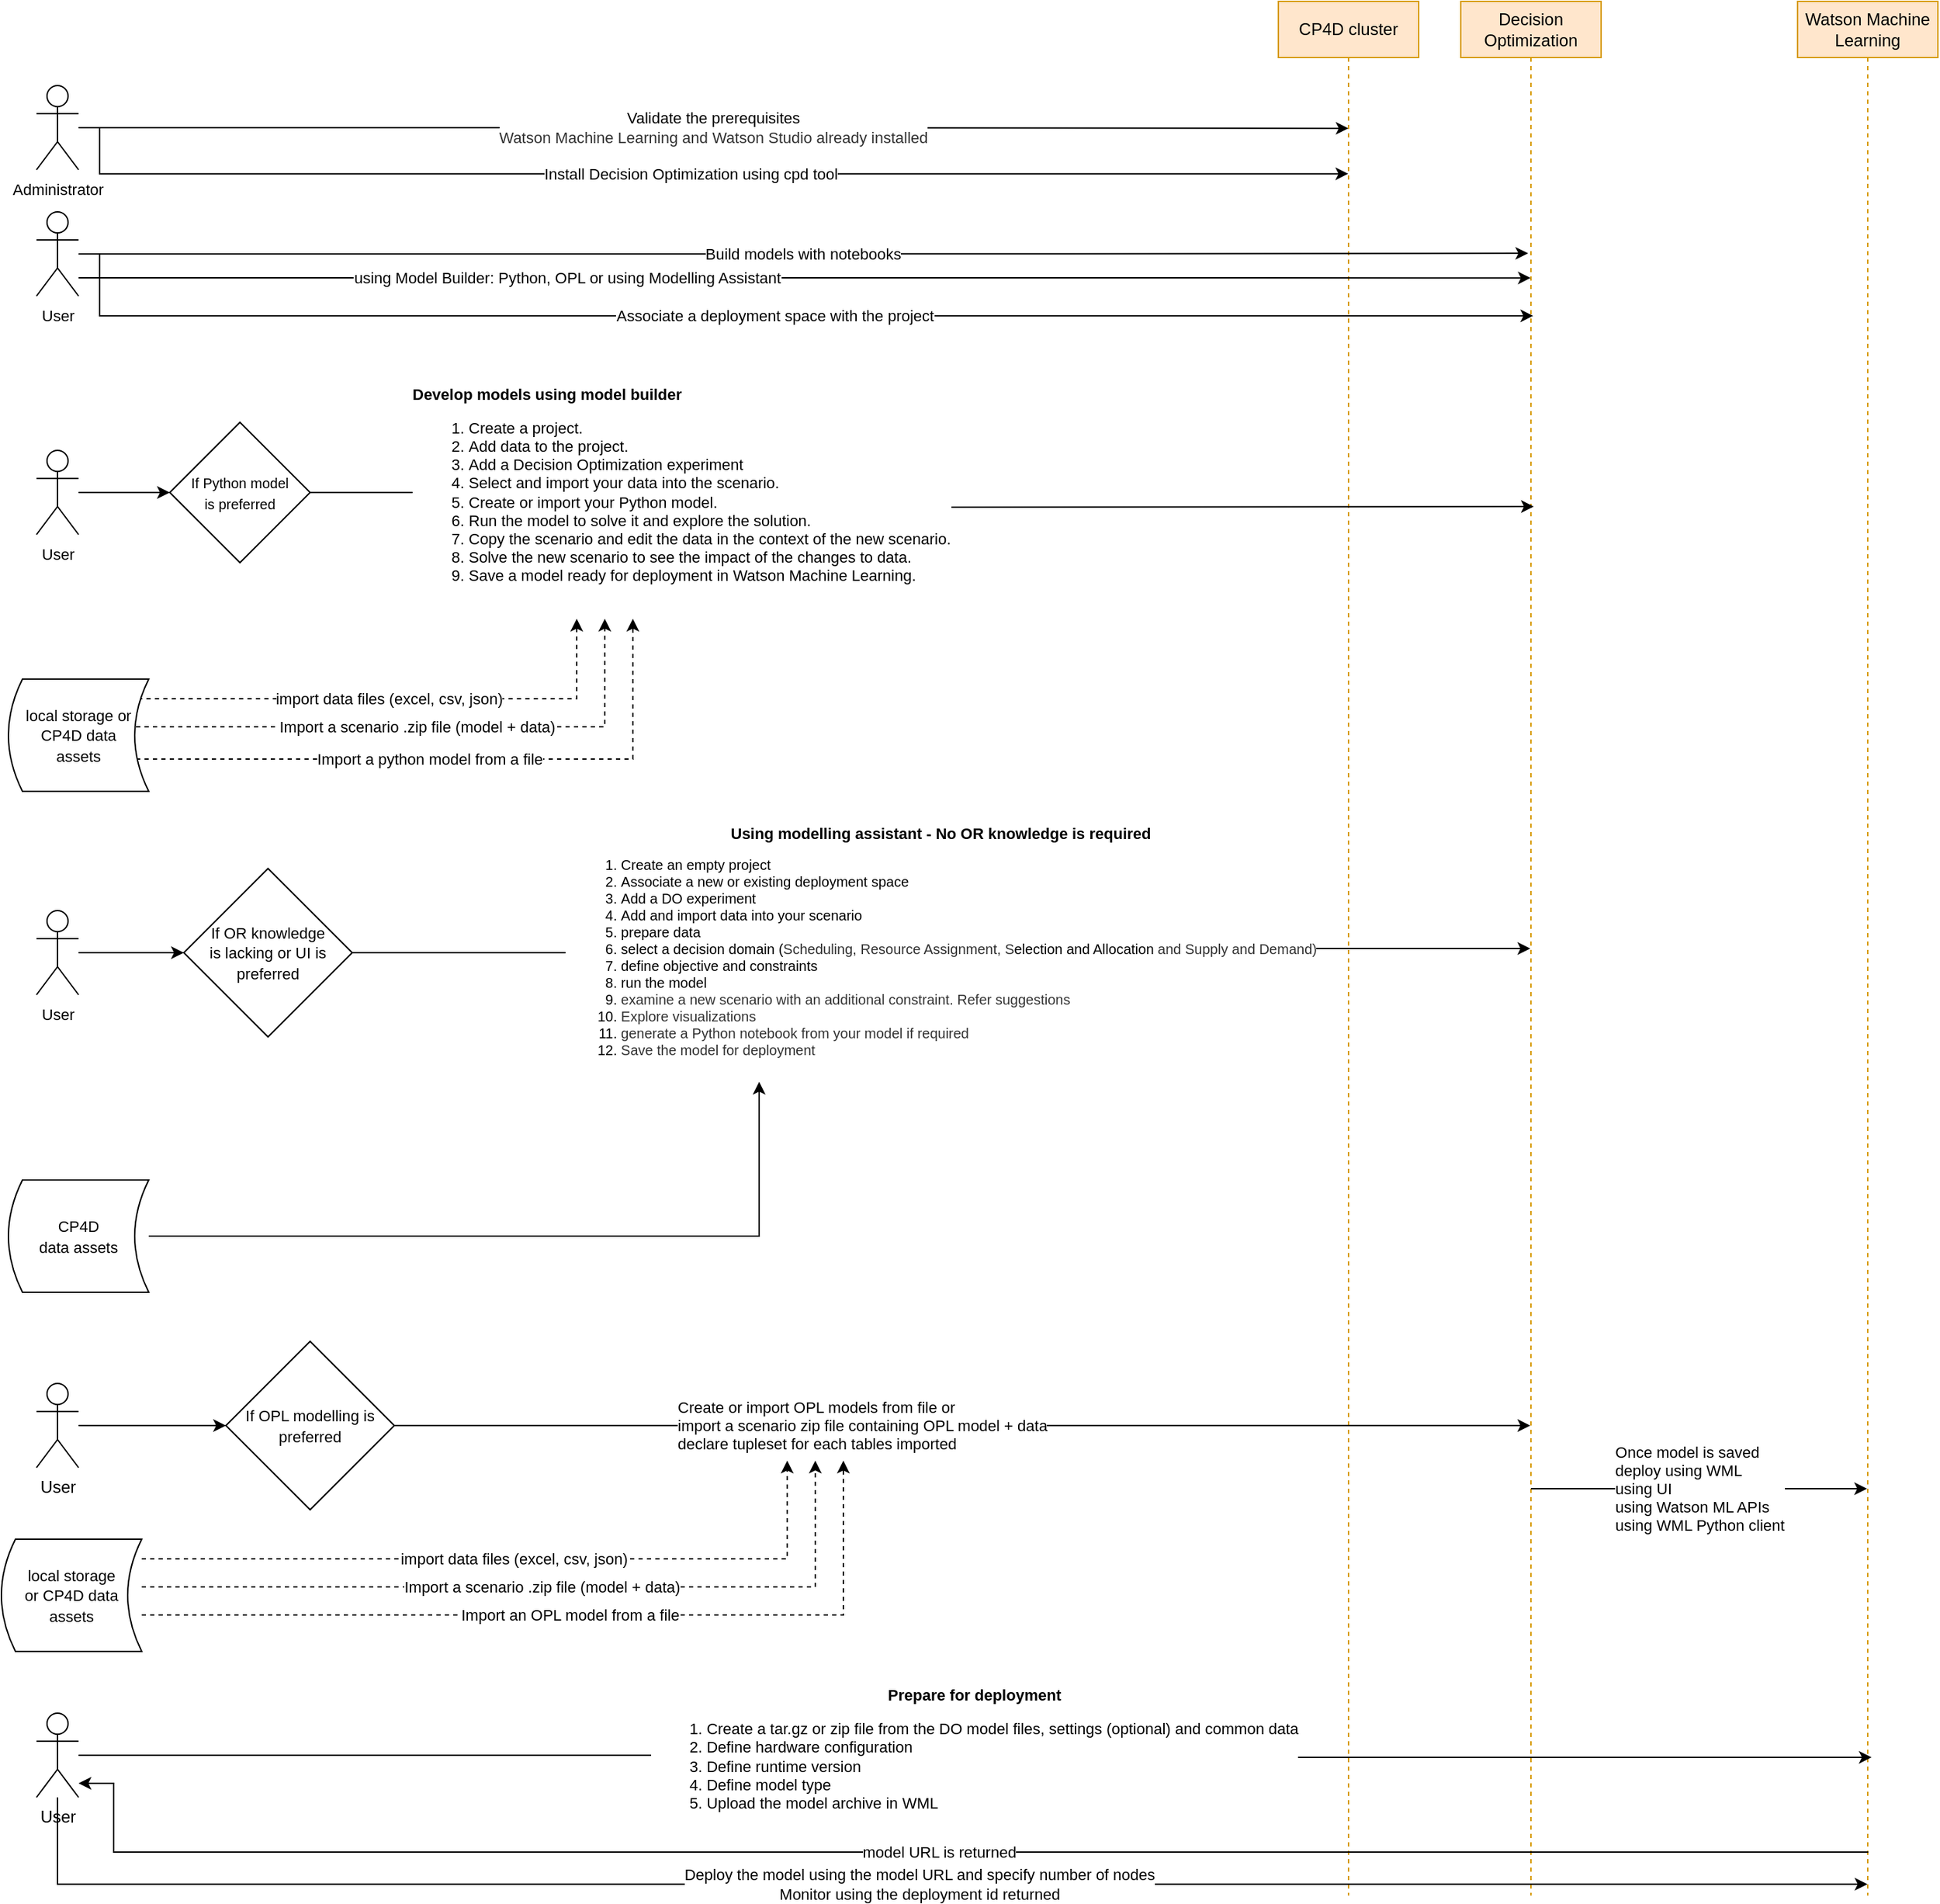 <mxfile version="13.4.3" type="github">
  <diagram id="A9qVFweSYa7ZatIyQetM" name="Page-1">
    <mxGraphModel dx="-16" dy="432" grid="1" gridSize="10" guides="1" tooltips="1" connect="1" arrows="1" fold="1" page="1" pageScale="1" pageWidth="850" pageHeight="1100" math="0" shadow="0">
      <root>
        <mxCell id="0" />
        <mxCell id="1" parent="0" />
        <mxCell id="YG3Tn6ta5WFFAVIdYNT1-1" value="Decision Optimization" style="shape=umlLifeline;perimeter=lifelinePerimeter;whiteSpace=wrap;html=1;container=1;collapsible=0;recursiveResize=0;outlineConnect=0;fillColor=#ffe6cc;strokeColor=#d79b00;" vertex="1" parent="1">
          <mxGeometry x="2350" y="40" width="100" height="1350" as="geometry" />
        </mxCell>
        <mxCell id="YG3Tn6ta5WFFAVIdYNT1-4" value="&lt;font style=&quot;font-size: 11px&quot;&gt;Validate the prerequisites&lt;br&gt;&lt;font style=&quot;font-size: 11px&quot;&gt;&lt;span style=&quot;margin: 0px ; padding: 0px ; border: 0px ; vertical-align: baseline ; color: rgb(50 , 50 , 50)&quot;&gt;&lt;span class=&quot;keyword&quot; style=&quot;margin: 0px ; padding: 0px ; border: 0px ; vertical-align: baseline&quot;&gt;Watson Machine Learning&lt;/span&gt;&lt;/span&gt;&lt;span style=&quot;color: rgb(50 , 50 , 50)&quot;&gt;&amp;nbsp;and&amp;nbsp;&lt;/span&gt;&lt;span style=&quot;margin: 0px ; padding: 0px ; border: 0px ; vertical-align: baseline ; color: rgb(50 , 50 , 50)&quot;&gt;Watson Studio&lt;/span&gt;&lt;span style=&quot;color: rgb(50 , 50 , 50)&quot;&gt;&amp;nbsp;already installed&lt;/span&gt;&lt;/font&gt;&lt;/font&gt;" style="edgeStyle=orthogonalEdgeStyle;rounded=0;orthogonalLoop=1;jettySize=auto;html=1;entryX=0.5;entryY=0.067;entryDx=0;entryDy=0;entryPerimeter=0;" edge="1" parent="1" source="YG3Tn6ta5WFFAVIdYNT1-2" target="YG3Tn6ta5WFFAVIdYNT1-3">
          <mxGeometry relative="1" as="geometry" />
        </mxCell>
        <mxCell id="YG3Tn6ta5WFFAVIdYNT1-6" value="Install Decision Optimization using cpd tool" style="edgeStyle=orthogonalEdgeStyle;rounded=0;orthogonalLoop=1;jettySize=auto;html=1;entryX=0.498;entryY=0.091;entryDx=0;entryDy=0;entryPerimeter=0;" edge="1" parent="1" source="YG3Tn6ta5WFFAVIdYNT1-2" target="YG3Tn6ta5WFFAVIdYNT1-3">
          <mxGeometry relative="1" as="geometry">
            <Array as="points">
              <mxPoint x="1380" y="130" />
              <mxPoint x="1380" y="163" />
            </Array>
          </mxGeometry>
        </mxCell>
        <mxCell id="YG3Tn6ta5WFFAVIdYNT1-2" value="&lt;font style=&quot;font-size: 11px&quot;&gt;Administrator&lt;/font&gt;" style="shape=umlActor;verticalLabelPosition=bottom;verticalAlign=top;html=1;outlineConnect=0;" vertex="1" parent="1">
          <mxGeometry x="1335" y="100" width="30" height="60" as="geometry" />
        </mxCell>
        <mxCell id="YG3Tn6ta5WFFAVIdYNT1-42" value="&lt;div style=&quot;text-align: left&quot;&gt;Once model is saved&lt;/div&gt;&lt;div style=&quot;text-align: left&quot;&gt;deploy using WML&lt;/div&gt;&lt;div style=&quot;text-align: left&quot;&gt;using UI&lt;br&gt;&lt;/div&gt;&lt;div style=&quot;text-align: left&quot;&gt;using Watson ML APIs&lt;br&gt;using WML Python client&lt;br&gt;&lt;/div&gt;" style="edgeStyle=orthogonalEdgeStyle;rounded=0;orthogonalLoop=1;jettySize=auto;html=1;" edge="1" parent="1" source="YG3Tn6ta5WFFAVIdYNT1-1" target="YG3Tn6ta5WFFAVIdYNT1-41">
          <mxGeometry relative="1" as="geometry">
            <Array as="points">
              <mxPoint x="2470" y="1100" />
              <mxPoint x="2470" y="1100" />
            </Array>
          </mxGeometry>
        </mxCell>
        <mxCell id="YG3Tn6ta5WFFAVIdYNT1-3" value="CP4D cluster" style="shape=umlLifeline;perimeter=lifelinePerimeter;whiteSpace=wrap;html=1;container=1;collapsible=0;recursiveResize=0;outlineConnect=0;fillColor=#ffe6cc;strokeColor=#d79b00;" vertex="1" parent="1">
          <mxGeometry x="2220" y="40" width="100" height="1350" as="geometry" />
        </mxCell>
        <mxCell id="YG3Tn6ta5WFFAVIdYNT1-7" value="Build models with notebooks" style="edgeStyle=orthogonalEdgeStyle;rounded=0;orthogonalLoop=1;jettySize=auto;html=1;entryX=0.48;entryY=0.133;entryDx=0;entryDy=0;entryPerimeter=0;" edge="1" parent="1" source="YG3Tn6ta5WFFAVIdYNT1-5" target="YG3Tn6ta5WFFAVIdYNT1-1">
          <mxGeometry relative="1" as="geometry" />
        </mxCell>
        <mxCell id="YG3Tn6ta5WFFAVIdYNT1-8" style="edgeStyle=orthogonalEdgeStyle;rounded=0;orthogonalLoop=1;jettySize=auto;html=1;entryX=0.498;entryY=0.146;entryDx=0;entryDy=0;entryPerimeter=0;" edge="1" parent="1" source="YG3Tn6ta5WFFAVIdYNT1-5" target="YG3Tn6ta5WFFAVIdYNT1-1">
          <mxGeometry relative="1" as="geometry">
            <Array as="points">
              <mxPoint x="1920" y="237" />
              <mxPoint x="1920" y="237" />
            </Array>
          </mxGeometry>
        </mxCell>
        <mxCell id="YG3Tn6ta5WFFAVIdYNT1-9" value="using Model Builder: Python, OPL or using Modelling Assistant" style="edgeLabel;html=1;align=center;verticalAlign=middle;resizable=0;points=[];" vertex="1" connectable="0" parent="YG3Tn6ta5WFFAVIdYNT1-8">
          <mxGeometry x="-0.327" relative="1" as="geometry">
            <mxPoint as="offset" />
          </mxGeometry>
        </mxCell>
        <mxCell id="YG3Tn6ta5WFFAVIdYNT1-10" value="Associate a deployment space with the project" style="edgeStyle=orthogonalEdgeStyle;rounded=0;orthogonalLoop=1;jettySize=auto;html=1;entryX=0.516;entryY=0.166;entryDx=0;entryDy=0;entryPerimeter=0;" edge="1" parent="1" source="YG3Tn6ta5WFFAVIdYNT1-5" target="YG3Tn6ta5WFFAVIdYNT1-1">
          <mxGeometry relative="1" as="geometry">
            <Array as="points">
              <mxPoint x="1380" y="220" />
              <mxPoint x="1380" y="264" />
            </Array>
          </mxGeometry>
        </mxCell>
        <mxCell id="YG3Tn6ta5WFFAVIdYNT1-5" value="&lt;font style=&quot;font-size: 11px&quot;&gt;User&lt;/font&gt;" style="shape=umlActor;verticalLabelPosition=bottom;verticalAlign=top;html=1;outlineConnect=0;" vertex="1" parent="1">
          <mxGeometry x="1335" y="190" width="30" height="60" as="geometry" />
        </mxCell>
        <mxCell id="YG3Tn6ta5WFFAVIdYNT1-12" value="&lt;b&gt;Develop models using model builder&lt;/b&gt;&lt;br&gt;&lt;div&gt;&lt;ol&gt;&lt;li&gt;Create a project.&lt;/li&gt;&lt;li&gt;Add data to the project.&lt;/li&gt;&lt;li&gt;Add a Decision Optimization experiment&amp;nbsp;&lt;/li&gt;&lt;li&gt;Select and import your data into the scenario.&lt;/li&gt;&lt;li&gt;Create or import your Python model.&lt;/li&gt;&lt;li&gt;Run the model to solve it and explore the solution.&lt;/li&gt;&lt;li&gt;Copy the scenario and edit the data in the context of the new scenario.&lt;/li&gt;&lt;li&gt;Solve the new scenario to see the impact of the changes to data.&lt;/li&gt;&lt;li&gt;Save a model ready for deployment in Watson Machine Learning.&lt;/li&gt;&lt;/ol&gt;&lt;/div&gt;" style="edgeStyle=orthogonalEdgeStyle;rounded=0;orthogonalLoop=1;jettySize=auto;html=1;exitX=1;exitY=0.5;exitDx=0;exitDy=0;align=left;" edge="1" parent="1" source="YG3Tn6ta5WFFAVIdYNT1-23">
          <mxGeometry x="-0.839" relative="1" as="geometry">
            <mxPoint x="1930" y="440" as="sourcePoint" />
            <mxPoint x="2402" y="400" as="targetPoint" />
            <Array as="points" />
            <mxPoint as="offset" />
          </mxGeometry>
        </mxCell>
        <mxCell id="YG3Tn6ta5WFFAVIdYNT1-24" style="edgeStyle=orthogonalEdgeStyle;rounded=0;orthogonalLoop=1;jettySize=auto;html=1;entryX=0;entryY=0.5;entryDx=0;entryDy=0;" edge="1" parent="1" source="YG3Tn6ta5WFFAVIdYNT1-11" target="YG3Tn6ta5WFFAVIdYNT1-23">
          <mxGeometry relative="1" as="geometry" />
        </mxCell>
        <mxCell id="YG3Tn6ta5WFFAVIdYNT1-11" value="&lt;font style=&quot;font-size: 11px&quot;&gt;User&lt;/font&gt;" style="shape=umlActor;verticalLabelPosition=bottom;verticalAlign=top;html=1;outlineConnect=0;" vertex="1" parent="1">
          <mxGeometry x="1335" y="360" width="30" height="60" as="geometry" />
        </mxCell>
        <mxCell id="YG3Tn6ta5WFFAVIdYNT1-14" value="import data files (excel, csv, json)" style="edgeStyle=orthogonalEdgeStyle;rounded=0;orthogonalLoop=1;jettySize=auto;html=1;dashed=1;exitX=0.949;exitY=0.143;exitDx=0;exitDy=0;exitPerimeter=0;" edge="1" parent="1">
          <mxGeometry relative="1" as="geometry">
            <mxPoint x="1720" y="480" as="targetPoint" />
            <mxPoint x="1397.9" y="534.44" as="sourcePoint" />
            <Array as="points">
              <mxPoint x="1398" y="537" />
              <mxPoint x="1720" y="537" />
              <mxPoint x="1720" y="497" />
            </Array>
          </mxGeometry>
        </mxCell>
        <mxCell id="YG3Tn6ta5WFFAVIdYNT1-15" value="Import a scenario .zip file (model + data)" style="edgeStyle=orthogonalEdgeStyle;rounded=0;orthogonalLoop=1;jettySize=auto;html=1;dashed=1;exitX=0.85;exitY=0.5;exitDx=0;exitDy=0;exitPerimeter=0;" edge="1" parent="1" source="YG3Tn6ta5WFFAVIdYNT1-13">
          <mxGeometry relative="1" as="geometry">
            <mxPoint x="1740" y="480" as="targetPoint" />
            <Array as="points">
              <mxPoint x="1400" y="557" />
              <mxPoint x="1740" y="557" />
              <mxPoint x="1740" y="497" />
            </Array>
          </mxGeometry>
        </mxCell>
        <mxCell id="YG3Tn6ta5WFFAVIdYNT1-17" value="Import a python model from a file" style="edgeStyle=orthogonalEdgeStyle;rounded=0;orthogonalLoop=1;jettySize=auto;html=1;dashed=1;exitX=0.65;exitY=0.838;exitDx=0;exitDy=0;exitPerimeter=0;" edge="1" parent="1" source="YG3Tn6ta5WFFAVIdYNT1-13">
          <mxGeometry relative="1" as="geometry">
            <mxPoint x="1760" y="480" as="targetPoint" />
            <Array as="points">
              <mxPoint x="1380" y="580" />
              <mxPoint x="1760" y="580" />
            </Array>
          </mxGeometry>
        </mxCell>
        <mxCell id="YG3Tn6ta5WFFAVIdYNT1-13" value="&lt;font style=&quot;font-size: 11px&quot;&gt;local storage or CP4D data &lt;br&gt;assets&lt;/font&gt;" style="shape=dataStorage;whiteSpace=wrap;html=1;" vertex="1" parent="1">
          <mxGeometry x="1315" y="523" width="100" height="80" as="geometry" />
        </mxCell>
        <mxCell id="YG3Tn6ta5WFFAVIdYNT1-19" value="&lt;font&gt;&lt;font style=&quot;font-size: 11px&quot;&gt;&lt;b&gt;Using modelling assistant - No OR knowledge is required&lt;/b&gt;&lt;/font&gt;&lt;br&gt;&lt;/font&gt;&lt;ol style=&quot;font-size: 10px&quot;&gt;&lt;li style=&quot;text-align: left&quot;&gt;&lt;font style=&quot;font-size: 10px&quot;&gt;Create an empty project&lt;/font&gt;&lt;/li&gt;&lt;li style=&quot;text-align: left&quot;&gt;&lt;font style=&quot;font-size: 10px&quot;&gt;Associate a new or existing deployment space&lt;/font&gt;&lt;/li&gt;&lt;li style=&quot;text-align: left&quot;&gt;&lt;font style=&quot;font-size: 10px&quot;&gt;Add a DO experiment&lt;/font&gt;&lt;/li&gt;&lt;li style=&quot;text-align: left&quot;&gt;&lt;font style=&quot;font-size: 10px&quot;&gt;Add and import data into your scenario&lt;/font&gt;&lt;/li&gt;&lt;li style=&quot;text-align: left&quot;&gt;&lt;font style=&quot;font-size: 10px&quot;&gt;prepare data&lt;/font&gt;&lt;/li&gt;&lt;li style=&quot;text-align: left&quot;&gt;&lt;font style=&quot;font-size: 10px&quot;&gt;&lt;font style=&quot;font-size: 10px&quot;&gt;select a decision domain (&lt;span style=&quot;margin: 0px ; padding: 0px ; border: 0px ; vertical-align: baseline ; color: rgb(50 , 50 , 50) ; font-family: , &amp;#34;helvetica neue&amp;#34; , &amp;#34;arial&amp;#34; , sans-serif&quot;&gt;Scheduling&lt;/span&gt;&lt;span style=&quot;color: rgb(50 , 50 , 50) ; font-family: , &amp;#34;helvetica neue&amp;#34; , &amp;#34;arial&amp;#34; , sans-serif&quot;&gt;,&amp;nbsp;&lt;/span&gt;&lt;span style=&quot;margin: 0px ; padding: 0px ; border: 0px ; vertical-align: baseline ; color: rgb(50 , 50 , 50) ; font-family: , &amp;#34;helvetica neue&amp;#34; , &amp;#34;arial&amp;#34; , sans-serif&quot;&gt;Resource Assignment&lt;/span&gt;&lt;span style=&quot;color: rgb(50 , 50 , 50) ; font-family: , &amp;#34;helvetica neue&amp;#34; , &amp;#34;arial&amp;#34; , sans-serif&quot;&gt;,&amp;nbsp;&lt;/span&gt;&lt;span style=&quot;margin: 0px ; padding: 0px ; border: 0px ; vertical-align: baseline ; color: rgb(50 , 50 , 50) ; font-family: , &amp;#34;helvetica neue&amp;#34; , &amp;#34;arial&amp;#34; , sans-serif&quot;&gt;S&lt;/span&gt;&lt;/font&gt;election and Allocation&lt;span style=&quot;color: rgb(50 , 50 , 50)&quot;&gt;&amp;nbsp;and&amp;nbsp;&lt;/span&gt;&lt;span style=&quot;margin: 0px ; padding: 0px ; border: 0px ; vertical-align: baseline ; color: rgb(50 , 50 , 50)&quot;&gt;Supply and Demand)&lt;/span&gt;&lt;/font&gt;&lt;/li&gt;&lt;li style=&quot;text-align: left&quot;&gt;&lt;font style=&quot;font-size: 10px&quot;&gt;define objective and constraints&lt;/font&gt;&lt;/li&gt;&lt;li style=&quot;text-align: left&quot;&gt;&lt;font style=&quot;font-size: 10px&quot;&gt;run the model&lt;/font&gt;&lt;/li&gt;&lt;li style=&quot;text-align: left&quot;&gt;&lt;font style=&quot;font-size: 10px&quot;&gt;&lt;span style=&quot;margin: 0px ; padding: 0px ; border: 0px ; vertical-align: baseline ; color: rgb(50 , 50 , 50) ; font-family: , &amp;#34;helvetica neue&amp;#34; , &amp;#34;arial&amp;#34; , sans-serif&quot;&gt;&lt;font style=&quot;font-size: 10px&quot;&gt;examine a new scenario with an additional constraint. Refer suggestions&lt;/font&gt;&lt;/span&gt;&lt;br&gt;&lt;/font&gt;&lt;/li&gt;&lt;li style=&quot;text-align: left&quot;&gt;&lt;span style=&quot;margin: 0px ; padding: 0px ; border: 0px ; vertical-align: baseline ; color: rgb(50 , 50 , 50) ; font-family: , &amp;#34;helvetica neue&amp;#34; , &amp;#34;arial&amp;#34; , sans-serif&quot;&gt;&lt;font style=&quot;font-size: 10px&quot;&gt;Explore visualizations&lt;/font&gt;&lt;/span&gt;&lt;/li&gt;&lt;li style=&quot;text-align: left&quot;&gt;&lt;span style=&quot;margin: 0px ; padding: 0px ; border: 0px ; vertical-align: baseline ; color: rgb(50 , 50 , 50) ; font-family: , &amp;#34;helvetica neue&amp;#34; , &amp;#34;arial&amp;#34; , sans-serif&quot;&gt;&lt;font style=&quot;font-size: 10px&quot;&gt;generate a Python&amp;nbsp;&lt;span class=&quot;keyword&quot; style=&quot;margin: 0px ; padding: 0px ; border: 0px ; vertical-align: baseline ; font-family: , &amp;#34;helvetica neue&amp;#34; , &amp;#34;arial&amp;#34; , sans-serif&quot;&gt;notebook&lt;/span&gt;&lt;span style=&quot;font-family: , &amp;#34;helvetica neue&amp;#34; , &amp;#34;arial&amp;#34; , sans-serif&quot;&gt;&amp;nbsp;from your model&amp;nbsp;if required&lt;/span&gt;&lt;br&gt;&lt;/font&gt;&lt;/span&gt;&lt;/li&gt;&lt;li style=&quot;text-align: left&quot;&gt;&lt;span style=&quot;margin: 0px ; padding: 0px ; border: 0px ; vertical-align: baseline ; color: rgb(50 , 50 , 50)&quot;&gt;&lt;font style=&quot;font-size: 10px&quot;&gt;&lt;span style=&quot;font-family: , &amp;#34;helvetica neue&amp;#34; , &amp;#34;arial&amp;#34; , sans-serif&quot;&gt;Save the model for deployment&lt;/span&gt;&lt;/font&gt;&lt;/span&gt;&lt;/li&gt;&lt;/ol&gt;" style="edgeStyle=orthogonalEdgeStyle;rounded=0;orthogonalLoop=1;jettySize=auto;html=1;exitX=1;exitY=0.5;exitDx=0;exitDy=0;" edge="1" parent="1" source="YG3Tn6ta5WFFAVIdYNT1-25" target="YG3Tn6ta5WFFAVIdYNT1-1">
          <mxGeometry relative="1" as="geometry" />
        </mxCell>
        <mxCell id="YG3Tn6ta5WFFAVIdYNT1-26" style="edgeStyle=orthogonalEdgeStyle;rounded=0;orthogonalLoop=1;jettySize=auto;html=1;entryX=0;entryY=0.5;entryDx=0;entryDy=0;" edge="1" parent="1" source="YG3Tn6ta5WFFAVIdYNT1-18" target="YG3Tn6ta5WFFAVIdYNT1-25">
          <mxGeometry relative="1" as="geometry" />
        </mxCell>
        <mxCell id="YG3Tn6ta5WFFAVIdYNT1-18" value="&lt;font style=&quot;font-size: 11px&quot;&gt;User&lt;/font&gt;" style="shape=umlActor;verticalLabelPosition=bottom;verticalAlign=top;html=1;outlineConnect=0;" vertex="1" parent="1">
          <mxGeometry x="1335" y="688" width="30" height="60" as="geometry" />
        </mxCell>
        <mxCell id="YG3Tn6ta5WFFAVIdYNT1-21" style="edgeStyle=orthogonalEdgeStyle;rounded=0;orthogonalLoop=1;jettySize=auto;html=1;" edge="1" parent="1" source="YG3Tn6ta5WFFAVIdYNT1-20">
          <mxGeometry relative="1" as="geometry">
            <mxPoint x="1850" y="810" as="targetPoint" />
            <Array as="points">
              <mxPoint x="1850" y="920" />
              <mxPoint x="1850" y="810" />
            </Array>
          </mxGeometry>
        </mxCell>
        <mxCell id="YG3Tn6ta5WFFAVIdYNT1-20" value="&lt;font style=&quot;font-size: 11px&quot;&gt;CP4D &lt;br&gt;data assets&lt;/font&gt;" style="shape=dataStorage;whiteSpace=wrap;html=1;" vertex="1" parent="1">
          <mxGeometry x="1315" y="880" width="100" height="80" as="geometry" />
        </mxCell>
        <mxCell id="YG3Tn6ta5WFFAVIdYNT1-23" value="&lt;font style=&quot;font-size: 10px&quot;&gt;If Python model &lt;br&gt;is preferred&lt;/font&gt;" style="rhombus;whiteSpace=wrap;html=1;" vertex="1" parent="1">
          <mxGeometry x="1430" y="340" width="100" height="100" as="geometry" />
        </mxCell>
        <mxCell id="YG3Tn6ta5WFFAVIdYNT1-25" value="&lt;font style=&quot;font-size: 11px&quot;&gt;If OR knowledge &lt;br&gt;is lacking or UI is &lt;br&gt;preferred&lt;/font&gt;" style="rhombus;whiteSpace=wrap;html=1;" vertex="1" parent="1">
          <mxGeometry x="1440" y="658" width="120" height="120" as="geometry" />
        </mxCell>
        <mxCell id="YG3Tn6ta5WFFAVIdYNT1-33" style="edgeStyle=orthogonalEdgeStyle;rounded=0;orthogonalLoop=1;jettySize=auto;html=1;entryX=0;entryY=0.5;entryDx=0;entryDy=0;" edge="1" parent="1" source="YG3Tn6ta5WFFAVIdYNT1-31" target="YG3Tn6ta5WFFAVIdYNT1-32">
          <mxGeometry relative="1" as="geometry" />
        </mxCell>
        <mxCell id="YG3Tn6ta5WFFAVIdYNT1-31" value="User" style="shape=umlActor;verticalLabelPosition=bottom;verticalAlign=top;html=1;outlineConnect=0;" vertex="1" parent="1">
          <mxGeometry x="1335" y="1025" width="30" height="60" as="geometry" />
        </mxCell>
        <mxCell id="YG3Tn6ta5WFFAVIdYNT1-34" value="Create or import OPL models from file or &lt;br&gt;import a scenario zip file containing OPL model + data&lt;br&gt;declare tupleset for each tables imported" style="edgeStyle=orthogonalEdgeStyle;rounded=0;orthogonalLoop=1;jettySize=auto;html=1;align=left;" edge="1" parent="1" source="YG3Tn6ta5WFFAVIdYNT1-32" target="YG3Tn6ta5WFFAVIdYNT1-1">
          <mxGeometry x="-0.012" y="-200" relative="1" as="geometry">
            <Array as="points">
              <mxPoint x="1990" y="1055" />
              <mxPoint x="1990" y="1055" />
            </Array>
            <mxPoint x="-200" y="-200" as="offset" />
          </mxGeometry>
        </mxCell>
        <mxCell id="YG3Tn6ta5WFFAVIdYNT1-32" value="&lt;font style=&quot;font-size: 11px&quot;&gt;If OPL modelling is preferred&lt;/font&gt;" style="rhombus;whiteSpace=wrap;html=1;" vertex="1" parent="1">
          <mxGeometry x="1470" y="995" width="120" height="120" as="geometry" />
        </mxCell>
        <mxCell id="YG3Tn6ta5WFFAVIdYNT1-36" value="import data files (excel, csv, json)" style="edgeStyle=orthogonalEdgeStyle;rounded=0;orthogonalLoop=1;jettySize=auto;html=1;dashed=1;" edge="1" parent="1" source="YG3Tn6ta5WFFAVIdYNT1-40">
          <mxGeometry relative="1" as="geometry">
            <mxPoint x="1870" y="1080" as="targetPoint" />
            <Array as="points">
              <mxPoint x="1870" y="1150" />
              <mxPoint x="1870" y="1110" />
            </Array>
          </mxGeometry>
        </mxCell>
        <mxCell id="YG3Tn6ta5WFFAVIdYNT1-37" value="Import a scenario .zip file (model + data)" style="edgeStyle=orthogonalEdgeStyle;rounded=0;orthogonalLoop=1;jettySize=auto;html=1;dashed=1;" edge="1" parent="1" source="YG3Tn6ta5WFFAVIdYNT1-40">
          <mxGeometry relative="1" as="geometry">
            <mxPoint x="1890" y="1080" as="targetPoint" />
            <Array as="points">
              <mxPoint x="1890" y="1170" />
            </Array>
          </mxGeometry>
        </mxCell>
        <mxCell id="YG3Tn6ta5WFFAVIdYNT1-38" value="Import an OPL model from a file" style="edgeStyle=orthogonalEdgeStyle;rounded=0;orthogonalLoop=1;jettySize=auto;html=1;dashed=1;" edge="1" parent="1" source="YG3Tn6ta5WFFAVIdYNT1-40">
          <mxGeometry relative="1" as="geometry">
            <mxPoint x="1910" y="1080" as="targetPoint" />
            <Array as="points">
              <mxPoint x="1910" y="1190" />
              <mxPoint x="1910" y="1110" />
            </Array>
          </mxGeometry>
        </mxCell>
        <mxCell id="YG3Tn6ta5WFFAVIdYNT1-40" value="&lt;font style=&quot;font-size: 11px&quot;&gt;local storage&lt;br&gt;or CP4D data assets&lt;/font&gt;" style="shape=dataStorage;whiteSpace=wrap;html=1;" vertex="1" parent="1">
          <mxGeometry x="1310" y="1136" width="100" height="80" as="geometry" />
        </mxCell>
        <mxCell id="YG3Tn6ta5WFFAVIdYNT1-41" value="Watson Machine Learning" style="shape=umlLifeline;perimeter=lifelinePerimeter;whiteSpace=wrap;html=1;container=1;collapsible=0;recursiveResize=0;outlineConnect=0;fillColor=#ffe6cc;strokeColor=#d79b00;" vertex="1" parent="1">
          <mxGeometry x="2590" y="40" width="100" height="1350" as="geometry" />
        </mxCell>
        <mxCell id="YG3Tn6ta5WFFAVIdYNT1-44" value="&lt;b&gt;Prepare for deployment&lt;/b&gt;&lt;br&gt;&lt;ol&gt;&lt;li style=&quot;text-align: left&quot;&gt;Create a tar.gz or zip file from the DO model files, settings (optional) and common data&lt;/li&gt;&lt;li style=&quot;text-align: left&quot;&gt;Define hardware configuration&lt;/li&gt;&lt;li style=&quot;text-align: left&quot;&gt;Define runtime version&lt;/li&gt;&lt;li style=&quot;text-align: left&quot;&gt;Define model type&lt;/li&gt;&lt;li style=&quot;text-align: left&quot;&gt;Upload the model archive in WML&lt;/li&gt;&lt;/ol&gt;" style="edgeStyle=orthogonalEdgeStyle;rounded=0;orthogonalLoop=1;jettySize=auto;html=1;entryX=0.528;entryY=0.927;entryDx=0;entryDy=0;entryPerimeter=0;" edge="1" parent="1" source="YG3Tn6ta5WFFAVIdYNT1-43" target="YG3Tn6ta5WFFAVIdYNT1-41">
          <mxGeometry relative="1" as="geometry" />
        </mxCell>
        <mxCell id="YG3Tn6ta5WFFAVIdYNT1-45" value="model URL is returned" style="edgeStyle=orthogonalEdgeStyle;rounded=0;orthogonalLoop=1;jettySize=auto;html=1;entryX=0.504;entryY=0.977;entryDx=0;entryDy=0;entryPerimeter=0;startArrow=classic;startFill=1;endArrow=none;endFill=0;" edge="1" parent="1" source="YG3Tn6ta5WFFAVIdYNT1-43" target="YG3Tn6ta5WFFAVIdYNT1-41">
          <mxGeometry relative="1" as="geometry">
            <Array as="points">
              <mxPoint x="1390" y="1310" />
              <mxPoint x="1390" y="1359" />
            </Array>
          </mxGeometry>
        </mxCell>
        <mxCell id="YG3Tn6ta5WFFAVIdYNT1-46" value="Deploy the model using the model URL and specify number of nodes&lt;br&gt;Monitor using the deployment id returned" style="edgeStyle=orthogonalEdgeStyle;rounded=0;orthogonalLoop=1;jettySize=auto;html=1;entryX=0.498;entryY=0.994;entryDx=0;entryDy=0;entryPerimeter=0;startArrow=none;startFill=0;endArrow=classic;endFill=1;" edge="1" parent="1" source="YG3Tn6ta5WFFAVIdYNT1-43" target="YG3Tn6ta5WFFAVIdYNT1-41">
          <mxGeometry relative="1" as="geometry">
            <Array as="points">
              <mxPoint x="1350" y="1382" />
            </Array>
          </mxGeometry>
        </mxCell>
        <mxCell id="YG3Tn6ta5WFFAVIdYNT1-43" value="User" style="shape=umlActor;verticalLabelPosition=bottom;verticalAlign=top;html=1;outlineConnect=0;" vertex="1" parent="1">
          <mxGeometry x="1335" y="1260" width="30" height="60" as="geometry" />
        </mxCell>
      </root>
    </mxGraphModel>
  </diagram>
</mxfile>
